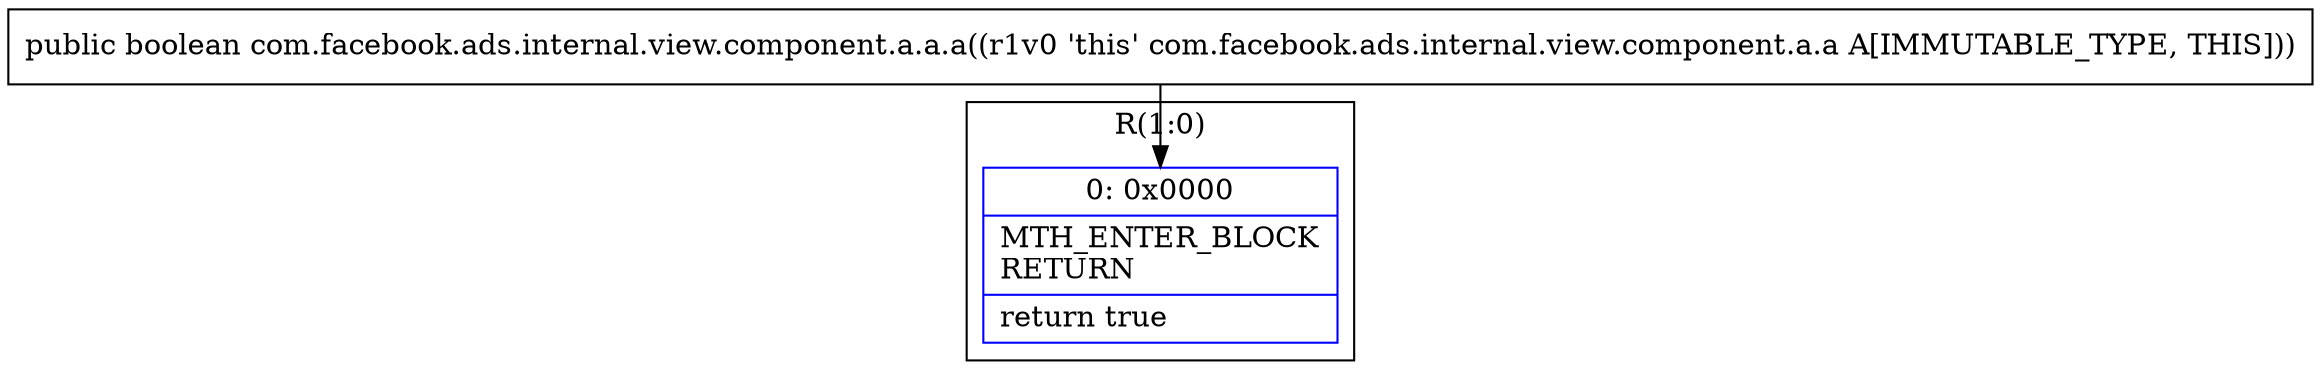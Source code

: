 digraph "CFG forcom.facebook.ads.internal.view.component.a.a.a()Z" {
subgraph cluster_Region_1481629894 {
label = "R(1:0)";
node [shape=record,color=blue];
Node_0 [shape=record,label="{0\:\ 0x0000|MTH_ENTER_BLOCK\lRETURN\l|return true\l}"];
}
MethodNode[shape=record,label="{public boolean com.facebook.ads.internal.view.component.a.a.a((r1v0 'this' com.facebook.ads.internal.view.component.a.a A[IMMUTABLE_TYPE, THIS])) }"];
MethodNode -> Node_0;
}

